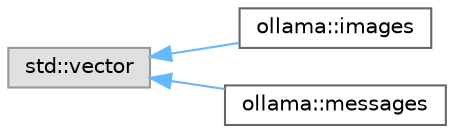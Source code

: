 digraph "Graphical Class Hierarchy"
{
 // LATEX_PDF_SIZE
  bgcolor="transparent";
  edge [fontname=Helvetica,fontsize=10,labelfontname=Helvetica,labelfontsize=10];
  node [fontname=Helvetica,fontsize=10,shape=box,height=0.2,width=0.4];
  rankdir="LR";
  Node0 [id="Node000000",label="std::vector",height=0.2,width=0.4,color="grey60", fillcolor="#E0E0E0", style="filled",tooltip=" "];
  Node0 -> Node1 [id="edge86_Node000000_Node000001",dir="back",color="steelblue1",style="solid",tooltip=" "];
  Node1 [id="Node000001",label="ollama::images",height=0.2,width=0.4,color="grey40", fillcolor="white", style="filled",URL="$classollama_1_1images.html",tooltip=" "];
  Node0 -> Node2 [id="edge87_Node000000_Node000002",dir="back",color="steelblue1",style="solid",tooltip=" "];
  Node2 [id="Node000002",label="ollama::messages",height=0.2,width=0.4,color="grey40", fillcolor="white", style="filled",URL="$classollama_1_1messages.html",tooltip=" "];
}

